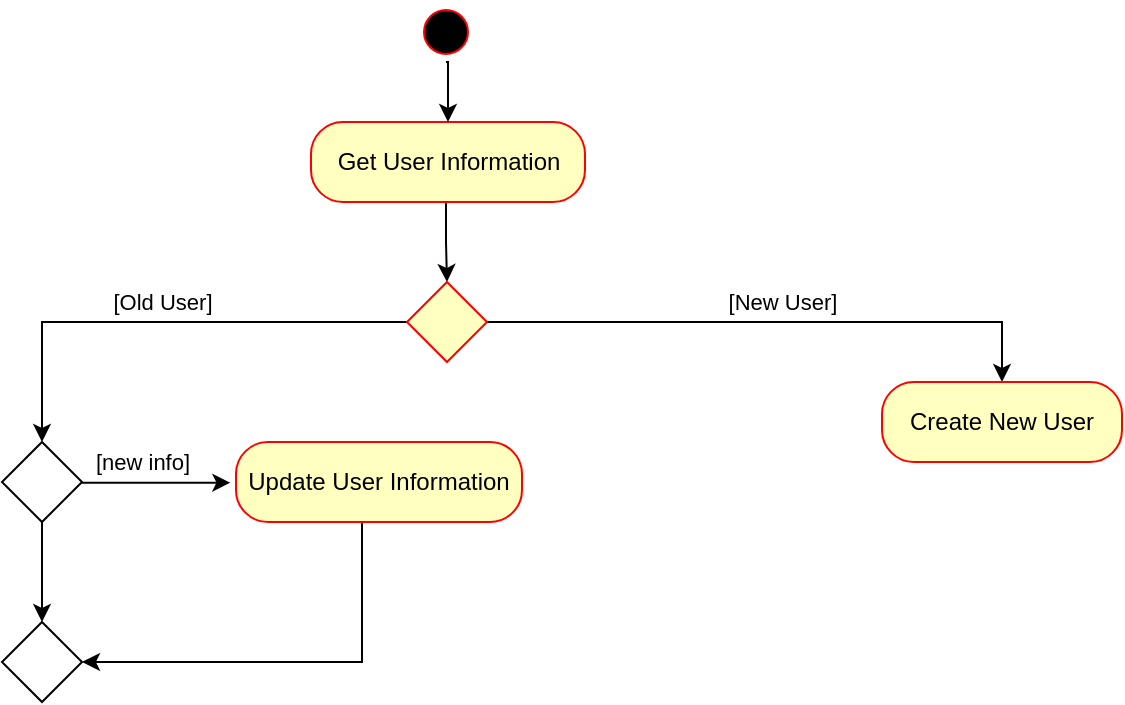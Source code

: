 <mxfile version="10.6.0" type="device"><diagram id="4iXrjPetyoDWoP5Om18G" name="Page-1"><mxGraphModel dx="961" dy="549" grid="1" gridSize="10" guides="1" tooltips="1" connect="1" arrows="1" fold="1" page="1" pageScale="1" pageWidth="827" pageHeight="1169" math="0" shadow="0"><root><mxCell id="0"/><mxCell id="1" parent="0"/><mxCell id="i4g9r2sZf9bLSgmSq6lv-16" style="edgeStyle=orthogonalEdgeStyle;rounded=0;orthogonalLoop=1;jettySize=auto;html=1;exitX=0.5;exitY=1;exitDx=0;exitDy=0;entryX=0.5;entryY=0;entryDx=0;entryDy=0;" edge="1" parent="1" source="Ih5G979ffaWnRvoLbRZu-10" target="Ih5G979ffaWnRvoLbRZu-17"><mxGeometry relative="1" as="geometry"><Array as="points"><mxPoint x="412" y="110"/><mxPoint x="412" y="130"/></Array></mxGeometry></mxCell><mxCell id="Ih5G979ffaWnRvoLbRZu-10" value="Get User Information" style="rounded=1;whiteSpace=wrap;html=1;arcSize=40;fontColor=#000000;fillColor=#FFFFC0;strokeColor=#ff0000;labelBackgroundColor=none;" parent="1" vertex="1"><mxGeometry x="344.5" y="70" width="137" height="40" as="geometry"/></mxCell><mxCell id="i4g9r2sZf9bLSgmSq6lv-13" value="[Old User]" style="edgeStyle=orthogonalEdgeStyle;rounded=0;orthogonalLoop=1;jettySize=auto;html=1;exitX=0;exitY=0.5;exitDx=0;exitDy=0;entryX=0.5;entryY=0;entryDx=0;entryDy=0;" edge="1" parent="1" source="Ih5G979ffaWnRvoLbRZu-17" target="i4g9r2sZf9bLSgmSq6lv-3"><mxGeometry x="0.012" y="-10" relative="1" as="geometry"><mxPoint as="offset"/></mxGeometry></mxCell><mxCell id="i4g9r2sZf9bLSgmSq6lv-14" value="[New User]" style="edgeStyle=orthogonalEdgeStyle;rounded=0;orthogonalLoop=1;jettySize=auto;html=1;exitX=1;exitY=0.5;exitDx=0;exitDy=0;entryX=0.5;entryY=0;entryDx=0;entryDy=0;" edge="1" parent="1" source="Ih5G979ffaWnRvoLbRZu-17" target="Ih5G979ffaWnRvoLbRZu-25"><mxGeometry x="0.026" y="10" relative="1" as="geometry"><mxPoint as="offset"/></mxGeometry></mxCell><mxCell id="Ih5G979ffaWnRvoLbRZu-17" value="" style="shape=rhombus;html=1;verticalLabelPosition=bottom;verticalAlignment=top;labelBackgroundColor=none;strokeColor=#FF0000;fillColor=#FFFFC0;" parent="1" vertex="1"><mxGeometry x="392.5" y="150" width="40" height="40" as="geometry"/></mxCell><mxCell id="i4g9r2sZf9bLSgmSq6lv-15" style="edgeStyle=orthogonalEdgeStyle;rounded=0;orthogonalLoop=1;jettySize=auto;html=1;exitX=0.5;exitY=1;exitDx=0;exitDy=0;entryX=0.5;entryY=0;entryDx=0;entryDy=0;" edge="1" parent="1" source="Ih5G979ffaWnRvoLbRZu-21" target="Ih5G979ffaWnRvoLbRZu-10"><mxGeometry relative="1" as="geometry"/></mxCell><mxCell id="Ih5G979ffaWnRvoLbRZu-21" value="" style="ellipse;html=1;shape=startState;fillColor=#000000;strokeColor=#ff0000;labelBackgroundColor=none;" parent="1" vertex="1"><mxGeometry x="397" y="10" width="30" height="30" as="geometry"/></mxCell><mxCell id="Ih5G979ffaWnRvoLbRZu-25" value="Create New User" style="rounded=1;whiteSpace=wrap;html=1;arcSize=40;fontColor=#000000;fillColor=#ffffc0;strokeColor=#ff0000;labelBackgroundColor=none;" parent="1" vertex="1"><mxGeometry x="630" y="200" width="120" height="40" as="geometry"/></mxCell><mxCell id="i4g9r2sZf9bLSgmSq6lv-28" style="edgeStyle=orthogonalEdgeStyle;rounded=0;orthogonalLoop=1;jettySize=auto;html=1;entryX=1;entryY=0.5;entryDx=0;entryDy=0;" edge="1" parent="1" source="i4g9r2sZf9bLSgmSq6lv-1" target="i4g9r2sZf9bLSgmSq6lv-23"><mxGeometry relative="1" as="geometry"><Array as="points"><mxPoint x="370" y="340"/></Array></mxGeometry></mxCell><mxCell id="i4g9r2sZf9bLSgmSq6lv-1" value="Update User Information" style="rounded=1;whiteSpace=wrap;html=1;arcSize=40;fontColor=#000000;fillColor=#ffffc0;strokeColor=#ff0000;" vertex="1" parent="1"><mxGeometry x="307" y="230" width="143" height="40" as="geometry"/></mxCell><mxCell id="i4g9r2sZf9bLSgmSq6lv-17" value="[new info]" style="edgeStyle=orthogonalEdgeStyle;rounded=0;orthogonalLoop=1;jettySize=auto;html=1;exitX=1;exitY=0.5;exitDx=0;exitDy=0;entryX=0;entryY=0.5;entryDx=0;entryDy=0;" edge="1" parent="1"><mxGeometry x="-0.14" y="10" relative="1" as="geometry"><mxPoint x="226.667" y="250.333" as="sourcePoint"/><mxPoint x="304.167" y="250.333" as="targetPoint"/><mxPoint as="offset"/></mxGeometry></mxCell><mxCell id="i4g9r2sZf9bLSgmSq6lv-27" style="edgeStyle=orthogonalEdgeStyle;rounded=0;orthogonalLoop=1;jettySize=auto;html=1;entryX=0.5;entryY=0;entryDx=0;entryDy=0;" edge="1" parent="1" source="i4g9r2sZf9bLSgmSq6lv-3" target="i4g9r2sZf9bLSgmSq6lv-23"><mxGeometry relative="1" as="geometry"/></mxCell><mxCell id="i4g9r2sZf9bLSgmSq6lv-3" value="" style="shape=rhombus;html=1;verticalLabelPosition=bottom;verticalAlignment=top;" vertex="1" parent="1"><mxGeometry x="190" y="230" width="40" height="40" as="geometry"/></mxCell><mxCell id="i4g9r2sZf9bLSgmSq6lv-23" value="" style="shape=rhombus;html=1;verticalLabelPosition=top;verticalAlignment=bottom;" vertex="1" parent="1"><mxGeometry x="190" y="320" width="40" height="40" as="geometry"/></mxCell></root></mxGraphModel></diagram></mxfile>